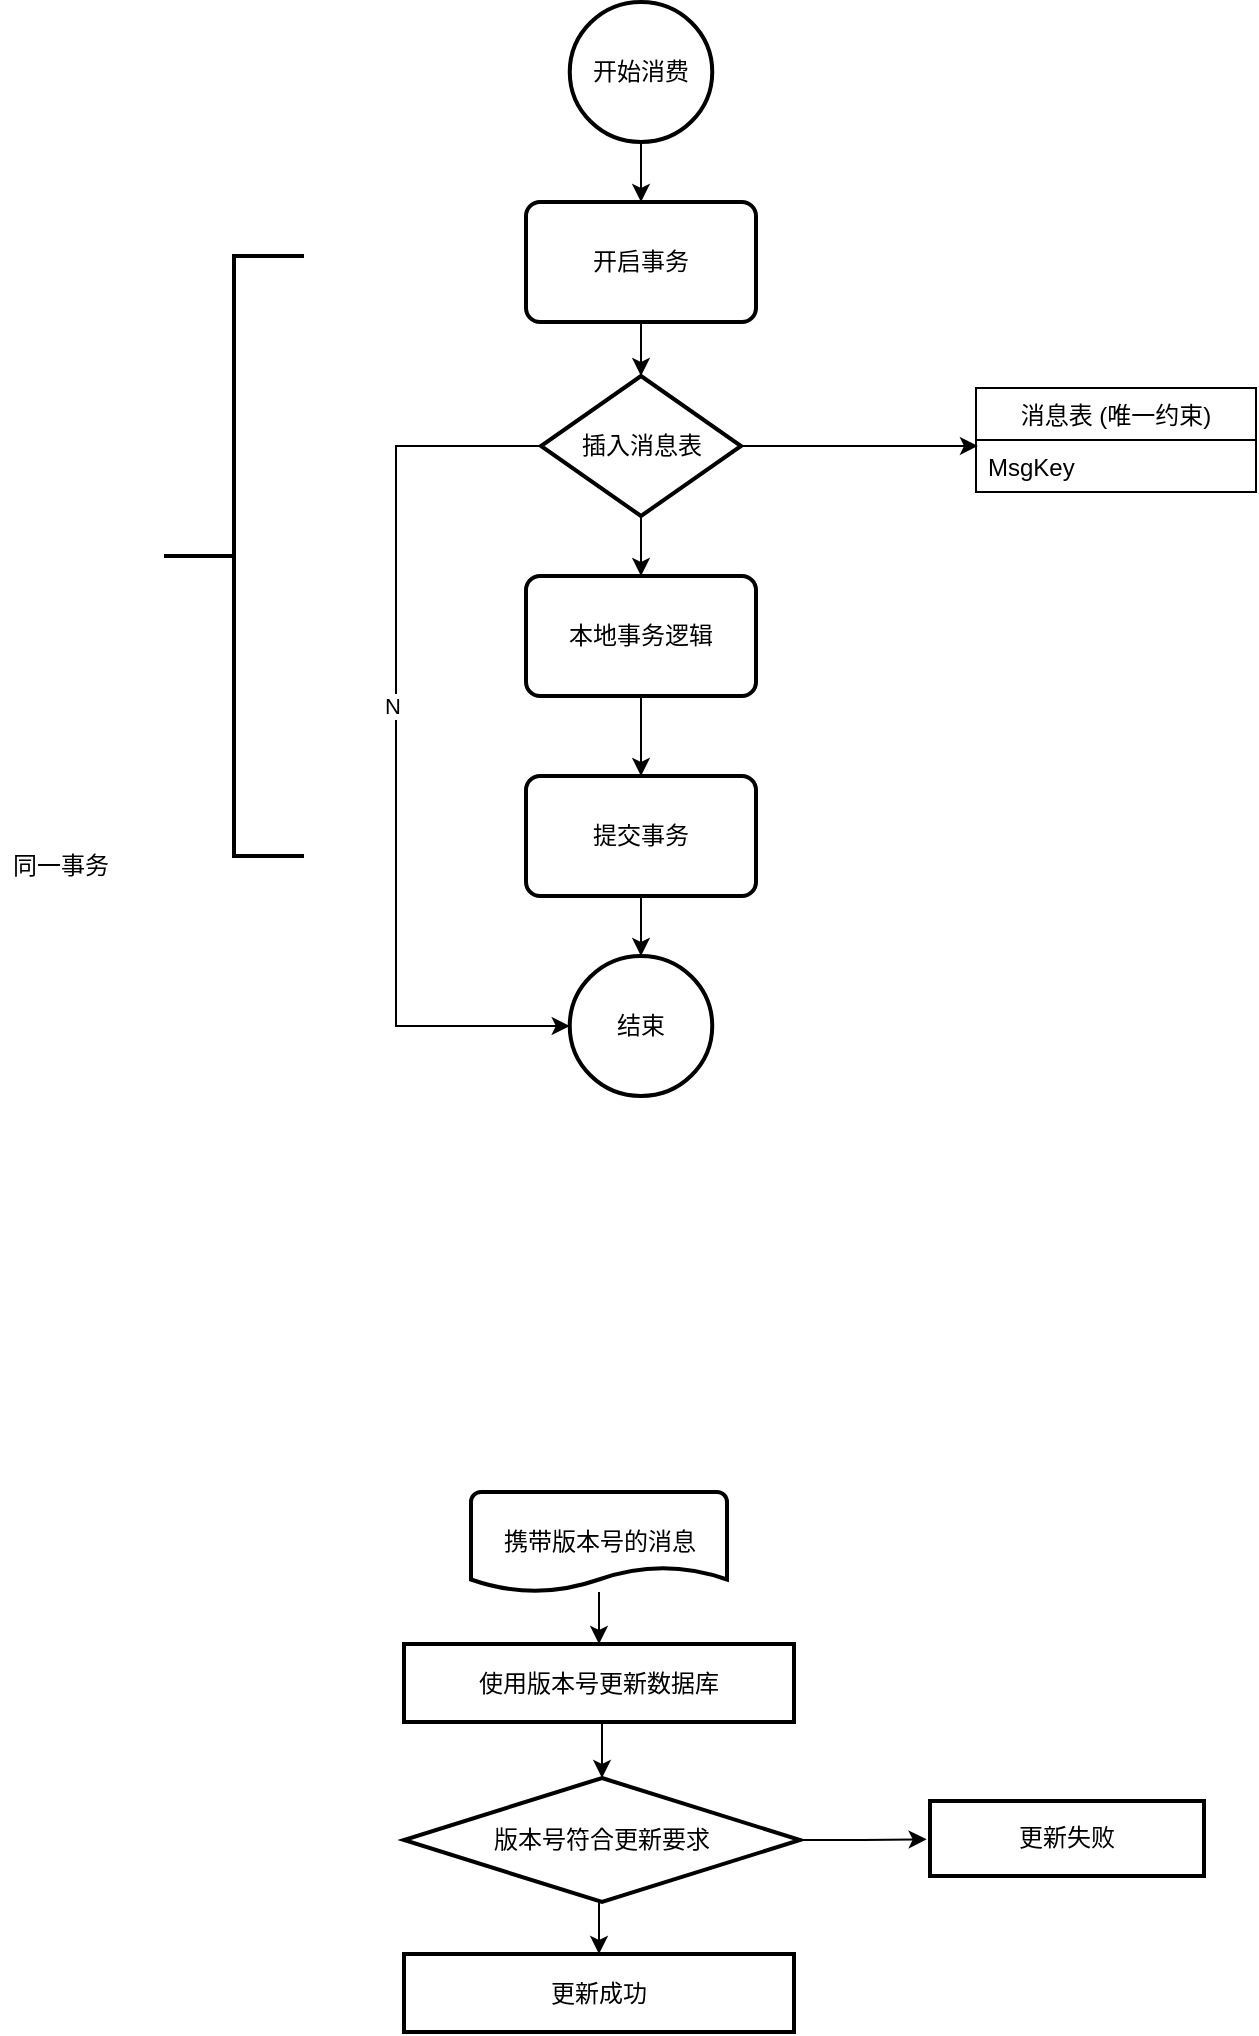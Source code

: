 <mxfile version="15.2.9" type="github">
  <diagram id="5bNagr2sJ7_x53zN92KO" name="Page-1">
    <mxGraphModel dx="1185" dy="635" grid="0" gridSize="10" guides="1" tooltips="1" connect="1" arrows="1" fold="1" page="1" pageScale="1" pageWidth="827" pageHeight="1169" math="0" shadow="0">
      <root>
        <mxCell id="0" />
        <mxCell id="1" parent="0" />
        <mxCell id="p9aubO3LP3jtMZhG4bdV-27" style="edgeStyle=orthogonalEdgeStyle;rounded=0;orthogonalLoop=1;jettySize=auto;html=1;exitX=0.5;exitY=1;exitDx=0;exitDy=0;entryX=0.5;entryY=0;entryDx=0;entryDy=0;entryPerimeter=0;" edge="1" parent="1" source="p9aubO3LP3jtMZhG4bdV-2" target="p9aubO3LP3jtMZhG4bdV-9">
          <mxGeometry relative="1" as="geometry" />
        </mxCell>
        <mxCell id="p9aubO3LP3jtMZhG4bdV-2" value="开启事务" style="rounded=1;whiteSpace=wrap;html=1;absoluteArcSize=1;arcSize=14;strokeWidth=2;" vertex="1" parent="1">
          <mxGeometry x="343" y="138" width="115" height="60" as="geometry" />
        </mxCell>
        <mxCell id="p9aubO3LP3jtMZhG4bdV-25" style="edgeStyle=orthogonalEdgeStyle;rounded=0;orthogonalLoop=1;jettySize=auto;html=1;exitX=0.5;exitY=1;exitDx=0;exitDy=0;entryX=0.5;entryY=0;entryDx=0;entryDy=0;" edge="1" parent="1" source="p9aubO3LP3jtMZhG4bdV-4" target="p9aubO3LP3jtMZhG4bdV-5">
          <mxGeometry relative="1" as="geometry" />
        </mxCell>
        <mxCell id="p9aubO3LP3jtMZhG4bdV-4" value="本地事务逻辑" style="rounded=1;whiteSpace=wrap;html=1;absoluteArcSize=1;arcSize=14;strokeWidth=2;" vertex="1" parent="1">
          <mxGeometry x="343" y="325" width="115" height="60" as="geometry" />
        </mxCell>
        <mxCell id="p9aubO3LP3jtMZhG4bdV-26" style="edgeStyle=orthogonalEdgeStyle;rounded=0;orthogonalLoop=1;jettySize=auto;html=1;exitX=0.5;exitY=1;exitDx=0;exitDy=0;entryX=0.5;entryY=0;entryDx=0;entryDy=0;entryPerimeter=0;" edge="1" parent="1" source="p9aubO3LP3jtMZhG4bdV-5" target="p9aubO3LP3jtMZhG4bdV-11">
          <mxGeometry relative="1" as="geometry" />
        </mxCell>
        <mxCell id="p9aubO3LP3jtMZhG4bdV-5" value="提交事务" style="rounded=1;whiteSpace=wrap;html=1;absoluteArcSize=1;arcSize=14;strokeWidth=2;" vertex="1" parent="1">
          <mxGeometry x="343" y="425" width="115" height="60" as="geometry" />
        </mxCell>
        <mxCell id="p9aubO3LP3jtMZhG4bdV-19" style="edgeStyle=orthogonalEdgeStyle;rounded=0;orthogonalLoop=1;jettySize=auto;html=1;entryX=0.007;entryY=0.115;entryDx=0;entryDy=0;entryPerimeter=0;" edge="1" parent="1" source="p9aubO3LP3jtMZhG4bdV-9" target="p9aubO3LP3jtMZhG4bdV-13">
          <mxGeometry relative="1" as="geometry" />
        </mxCell>
        <mxCell id="p9aubO3LP3jtMZhG4bdV-20" style="edgeStyle=orthogonalEdgeStyle;rounded=0;orthogonalLoop=1;jettySize=auto;html=1;exitX=0.5;exitY=1;exitDx=0;exitDy=0;exitPerimeter=0;entryX=0.5;entryY=0;entryDx=0;entryDy=0;" edge="1" parent="1" source="p9aubO3LP3jtMZhG4bdV-9" target="p9aubO3LP3jtMZhG4bdV-4">
          <mxGeometry relative="1" as="geometry" />
        </mxCell>
        <mxCell id="p9aubO3LP3jtMZhG4bdV-23" style="edgeStyle=orthogonalEdgeStyle;rounded=0;orthogonalLoop=1;jettySize=auto;html=1;exitX=0;exitY=0.5;exitDx=0;exitDy=0;exitPerimeter=0;entryX=0;entryY=0.5;entryDx=0;entryDy=0;entryPerimeter=0;" edge="1" parent="1" source="p9aubO3LP3jtMZhG4bdV-9" target="p9aubO3LP3jtMZhG4bdV-11">
          <mxGeometry relative="1" as="geometry">
            <Array as="points">
              <mxPoint x="278" y="260" />
              <mxPoint x="278" y="550" />
            </Array>
          </mxGeometry>
        </mxCell>
        <mxCell id="p9aubO3LP3jtMZhG4bdV-24" value="N" style="edgeLabel;html=1;align=center;verticalAlign=middle;resizable=0;points=[];" vertex="1" connectable="0" parent="p9aubO3LP3jtMZhG4bdV-23">
          <mxGeometry x="-0.103" y="-2" relative="1" as="geometry">
            <mxPoint y="1" as="offset" />
          </mxGeometry>
        </mxCell>
        <mxCell id="p9aubO3LP3jtMZhG4bdV-9" value="插入消息表" style="strokeWidth=2;html=1;shape=mxgraph.flowchart.decision;whiteSpace=wrap;" vertex="1" parent="1">
          <mxGeometry x="350.5" y="225" width="100" height="70" as="geometry" />
        </mxCell>
        <mxCell id="p9aubO3LP3jtMZhG4bdV-28" style="edgeStyle=orthogonalEdgeStyle;rounded=0;orthogonalLoop=1;jettySize=auto;html=1;exitX=0.5;exitY=1;exitDx=0;exitDy=0;exitPerimeter=0;entryX=0.5;entryY=0;entryDx=0;entryDy=0;" edge="1" parent="1" source="p9aubO3LP3jtMZhG4bdV-10" target="p9aubO3LP3jtMZhG4bdV-2">
          <mxGeometry relative="1" as="geometry" />
        </mxCell>
        <mxCell id="p9aubO3LP3jtMZhG4bdV-10" value="开始消费" style="strokeWidth=2;html=1;shape=mxgraph.flowchart.start_2;whiteSpace=wrap;" vertex="1" parent="1">
          <mxGeometry x="364.88" y="38" width="71.25" height="70" as="geometry" />
        </mxCell>
        <mxCell id="p9aubO3LP3jtMZhG4bdV-11" value="结束" style="strokeWidth=2;html=1;shape=mxgraph.flowchart.start_2;whiteSpace=wrap;" vertex="1" parent="1">
          <mxGeometry x="364.87" y="515" width="71.25" height="70" as="geometry" />
        </mxCell>
        <mxCell id="p9aubO3LP3jtMZhG4bdV-12" value="消息表 (唯一约束)" style="swimlane;fontStyle=0;childLayout=stackLayout;horizontal=1;startSize=26;horizontalStack=0;resizeParent=1;resizeParentMax=0;resizeLast=0;collapsible=1;marginBottom=0;" vertex="1" parent="1">
          <mxGeometry x="568" y="231" width="140" height="52" as="geometry" />
        </mxCell>
        <mxCell id="p9aubO3LP3jtMZhG4bdV-13" value="MsgKey" style="text;strokeColor=none;fillColor=none;align=left;verticalAlign=top;spacingLeft=4;spacingRight=4;overflow=hidden;rotatable=0;points=[[0,0.5],[1,0.5]];portConstraint=eastwest;" vertex="1" parent="p9aubO3LP3jtMZhG4bdV-12">
          <mxGeometry y="26" width="140" height="26" as="geometry" />
        </mxCell>
        <mxCell id="p9aubO3LP3jtMZhG4bdV-29" value="" style="strokeWidth=2;html=1;shape=mxgraph.flowchart.annotation_2;align=left;labelPosition=right;pointerEvents=1;" vertex="1" parent="1">
          <mxGeometry x="162" y="165" width="70" height="300" as="geometry" />
        </mxCell>
        <mxCell id="p9aubO3LP3jtMZhG4bdV-30" value="同一事务" style="text;html=1;align=center;verticalAlign=middle;resizable=0;points=[];autosize=1;strokeColor=none;fillColor=none;" vertex="1" parent="1">
          <mxGeometry x="80" y="460" width="60" height="20" as="geometry" />
        </mxCell>
        <mxCell id="p9aubO3LP3jtMZhG4bdV-45" style="edgeStyle=orthogonalEdgeStyle;rounded=0;orthogonalLoop=1;jettySize=auto;html=1;" edge="1" parent="1" source="p9aubO3LP3jtMZhG4bdV-36" target="p9aubO3LP3jtMZhG4bdV-37">
          <mxGeometry relative="1" as="geometry" />
        </mxCell>
        <mxCell id="p9aubO3LP3jtMZhG4bdV-36" value="&lt;span&gt;携带版本号的消息&lt;/span&gt;" style="strokeWidth=2;html=1;shape=mxgraph.flowchart.document2;whiteSpace=wrap;size=0.25;" vertex="1" parent="1">
          <mxGeometry x="315.5" y="783" width="128" height="50" as="geometry" />
        </mxCell>
        <mxCell id="p9aubO3LP3jtMZhG4bdV-44" style="edgeStyle=orthogonalEdgeStyle;rounded=0;orthogonalLoop=1;jettySize=auto;html=1;exitX=0.5;exitY=1;exitDx=0;exitDy=0;entryX=0.5;entryY=0;entryDx=0;entryDy=0;entryPerimeter=0;" edge="1" parent="1" source="p9aubO3LP3jtMZhG4bdV-37" target="p9aubO3LP3jtMZhG4bdV-39">
          <mxGeometry relative="1" as="geometry" />
        </mxCell>
        <mxCell id="p9aubO3LP3jtMZhG4bdV-37" value="使用版本号更新数据库" style="whiteSpace=wrap;html=1;strokeWidth=2;" vertex="1" parent="1">
          <mxGeometry x="282" y="859" width="195" height="39" as="geometry" />
        </mxCell>
        <mxCell id="p9aubO3LP3jtMZhG4bdV-43" style="edgeStyle=orthogonalEdgeStyle;rounded=0;orthogonalLoop=1;jettySize=auto;html=1;exitX=0.5;exitY=1;exitDx=0;exitDy=0;exitPerimeter=0;entryX=0.5;entryY=0;entryDx=0;entryDy=0;" edge="1" parent="1" source="p9aubO3LP3jtMZhG4bdV-39" target="p9aubO3LP3jtMZhG4bdV-41">
          <mxGeometry relative="1" as="geometry" />
        </mxCell>
        <mxCell id="p9aubO3LP3jtMZhG4bdV-46" style="edgeStyle=orthogonalEdgeStyle;rounded=0;orthogonalLoop=1;jettySize=auto;html=1;exitX=1;exitY=0.5;exitDx=0;exitDy=0;exitPerimeter=0;" edge="1" parent="1" source="p9aubO3LP3jtMZhG4bdV-39">
          <mxGeometry relative="1" as="geometry">
            <mxPoint x="543.333" y="956.667" as="targetPoint" />
          </mxGeometry>
        </mxCell>
        <mxCell id="p9aubO3LP3jtMZhG4bdV-39" value="版本号符合更新要求" style="strokeWidth=2;html=1;shape=mxgraph.flowchart.decision;whiteSpace=wrap;" vertex="1" parent="1">
          <mxGeometry x="282" y="926" width="198" height="62" as="geometry" />
        </mxCell>
        <mxCell id="p9aubO3LP3jtMZhG4bdV-41" value="更新成功" style="whiteSpace=wrap;html=1;strokeWidth=2;" vertex="1" parent="1">
          <mxGeometry x="282" y="1014" width="195" height="39" as="geometry" />
        </mxCell>
        <mxCell id="p9aubO3LP3jtMZhG4bdV-42" value="更新失败" style="whiteSpace=wrap;html=1;strokeWidth=2;" vertex="1" parent="1">
          <mxGeometry x="545" y="937.5" width="137" height="37.5" as="geometry" />
        </mxCell>
      </root>
    </mxGraphModel>
  </diagram>
</mxfile>
